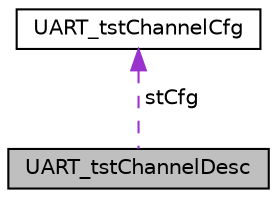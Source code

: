 digraph "UART_tstChannelDesc"
{
  edge [fontname="Helvetica",fontsize="10",labelfontname="Helvetica",labelfontsize="10"];
  node [fontname="Helvetica",fontsize="10",shape=record];
  Node1 [label="UART_tstChannelDesc",height=0.2,width=0.4,color="black", fillcolor="grey75", style="filled", fontcolor="black"];
  Node2 -> Node1 [dir="back",color="darkorchid3",fontsize="10",style="dashed",label=" stCfg" ,fontname="Helvetica"];
  Node2 [label="UART_tstChannelCfg",height=0.2,width=0.4,color="black", fillcolor="white", style="filled",URL="$struct_u_a_r_t__tst_channel_cfg.html"];
}
